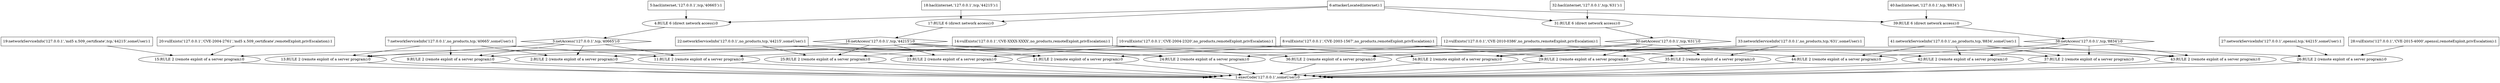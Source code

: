 digraph G {
	1 [label="1:execCode('127.0.0.1',someUser):0",shape=diamond];
	2 [label="2:RULE 2 (remote exploit of a server program):0",shape=ellipse];
	3 [label="3:netAccess('127.0.0.1',tcp,'40665'):0",shape=diamond];
	4 [label="4:RULE 6 (direct network access):0",shape=ellipse];
	5 [label="5:hacl(internet,'127.0.0.1',tcp,'40665'):1",shape=box];
	6 [label="6:attackerLocated(internet):1",shape=box];
	7 [label="7:networkServiceInfo('127.0.0.1',no_products,tcp,'40665',someUser):1",shape=box];
	8 [label="8:vulExists('127.0.0.1','CVE-2003-1567',no_products,remoteExploit,privEscalation):1",shape=box];
	9 [label="9:RULE 2 (remote exploit of a server program):0",shape=ellipse];
	10 [label="10:vulExists('127.0.0.1','CVE-2004-2320',no_products,remoteExploit,privEscalation):1",shape=box];
	11 [label="11:RULE 2 (remote exploit of a server program):0",shape=ellipse];
	12 [label="12:vulExists('127.0.0.1','CVE-2010-0386',no_products,remoteExploit,privEscalation):1",shape=box];
	13 [label="13:RULE 2 (remote exploit of a server program):0",shape=ellipse];
	14 [label="14:vulExists('127.0.0.1','CVE-XXXX-XXXX',no_products,remoteExploit,privEscalation):1",shape=box];
	15 [label="15:RULE 2 (remote exploit of a server program):0",shape=ellipse];
	16 [label="16:netAccess('127.0.0.1',tcp,'44215'):0",shape=diamond];
	17 [label="17:RULE 6 (direct network access):0",shape=ellipse];
	18 [label="18:hacl(internet,'127.0.0.1',tcp,'44215'):1",shape=box];
	19 [label="19:networkServiceInfo('127.0.0.1','md5 x.509_certificate',tcp,'44215',someUser):1",shape=box];
	20 [label="20:vulExists('127.0.0.1','CVE-2004-2761','md5 x.509_certificate',remoteExploit,privEscalation):1",shape=box];
	21 [label="21:RULE 2 (remote exploit of a server program):0",shape=ellipse];
	22 [label="22:networkServiceInfo('127.0.0.1',no_products,tcp,'44215',someUser):1",shape=box];
	23 [label="23:RULE 2 (remote exploit of a server program):0",shape=ellipse];
	24 [label="24:RULE 2 (remote exploit of a server program):0",shape=ellipse];
	25 [label="25:RULE 2 (remote exploit of a server program):0",shape=ellipse];
	26 [label="26:RULE 2 (remote exploit of a server program):0",shape=ellipse];
	27 [label="27:networkServiceInfo('127.0.0.1',openssl,tcp,'44215',someUser):1",shape=box];
	28 [label="28:vulExists('127.0.0.1','CVE-2015-4000',openssl,remoteExploit,privEscalation):1",shape=box];
	29 [label="29:RULE 2 (remote exploit of a server program):0",shape=ellipse];
	30 [label="30:netAccess('127.0.0.1',tcp,'631'):0",shape=diamond];
	31 [label="31:RULE 6 (direct network access):0",shape=ellipse];
	32 [label="32:hacl(internet,'127.0.0.1',tcp,'631'):1",shape=box];
	33 [label="33:networkServiceInfo('127.0.0.1',no_products,tcp,'631',someUser):1",shape=box];
	34 [label="34:RULE 2 (remote exploit of a server program):0",shape=ellipse];
	35 [label="35:RULE 2 (remote exploit of a server program):0",shape=ellipse];
	36 [label="36:RULE 2 (remote exploit of a server program):0",shape=ellipse];
	37 [label="37:RULE 2 (remote exploit of a server program):0",shape=ellipse];
	38 [label="38:netAccess('127.0.0.1',tcp,'8834'):0",shape=diamond];
	39 [label="39:RULE 6 (direct network access):0",shape=ellipse];
	40 [label="40:hacl(internet,'127.0.0.1',tcp,'8834'):1",shape=box];
	41 [label="41:networkServiceInfo('127.0.0.1',no_products,tcp,'8834',someUser):1",shape=box];
	42 [label="42:RULE 2 (remote exploit of a server program):0",shape=ellipse];
	43 [label="43:RULE 2 (remote exploit of a server program):0",shape=ellipse];
	44 [label="44:RULE 2 (remote exploit of a server program):0",shape=ellipse];
	5 -> 	4;
	6 -> 	4;
	4 -> 	3;
	3 -> 	2;
	7 -> 	2;
	8 -> 	2;
	2 -> 	1;
	3 -> 	9;
	7 -> 	9;
	10 -> 	9;
	9 -> 	1;
	3 -> 	11;
	7 -> 	11;
	12 -> 	11;
	11 -> 	1;
	3 -> 	13;
	7 -> 	13;
	14 -> 	13;
	13 -> 	1;
	18 -> 	17;
	6 -> 	17;
	17 -> 	16;
	16 -> 	15;
	19 -> 	15;
	20 -> 	15;
	15 -> 	1;
	16 -> 	21;
	22 -> 	21;
	8 -> 	21;
	21 -> 	1;
	16 -> 	23;
	22 -> 	23;
	10 -> 	23;
	23 -> 	1;
	16 -> 	24;
	22 -> 	24;
	12 -> 	24;
	24 -> 	1;
	16 -> 	25;
	22 -> 	25;
	14 -> 	25;
	25 -> 	1;
	16 -> 	26;
	27 -> 	26;
	28 -> 	26;
	26 -> 	1;
	32 -> 	31;
	6 -> 	31;
	31 -> 	30;
	30 -> 	29;
	33 -> 	29;
	8 -> 	29;
	29 -> 	1;
	30 -> 	34;
	33 -> 	34;
	10 -> 	34;
	34 -> 	1;
	30 -> 	35;
	33 -> 	35;
	12 -> 	35;
	35 -> 	1;
	30 -> 	36;
	33 -> 	36;
	14 -> 	36;
	36 -> 	1;
	40 -> 	39;
	6 -> 	39;
	39 -> 	38;
	38 -> 	37;
	41 -> 	37;
	8 -> 	37;
	37 -> 	1;
	38 -> 	42;
	41 -> 	42;
	10 -> 	42;
	42 -> 	1;
	38 -> 	43;
	41 -> 	43;
	12 -> 	43;
	43 -> 	1;
	38 -> 	44;
	41 -> 	44;
	14 -> 	44;
	44 -> 	1;
}
